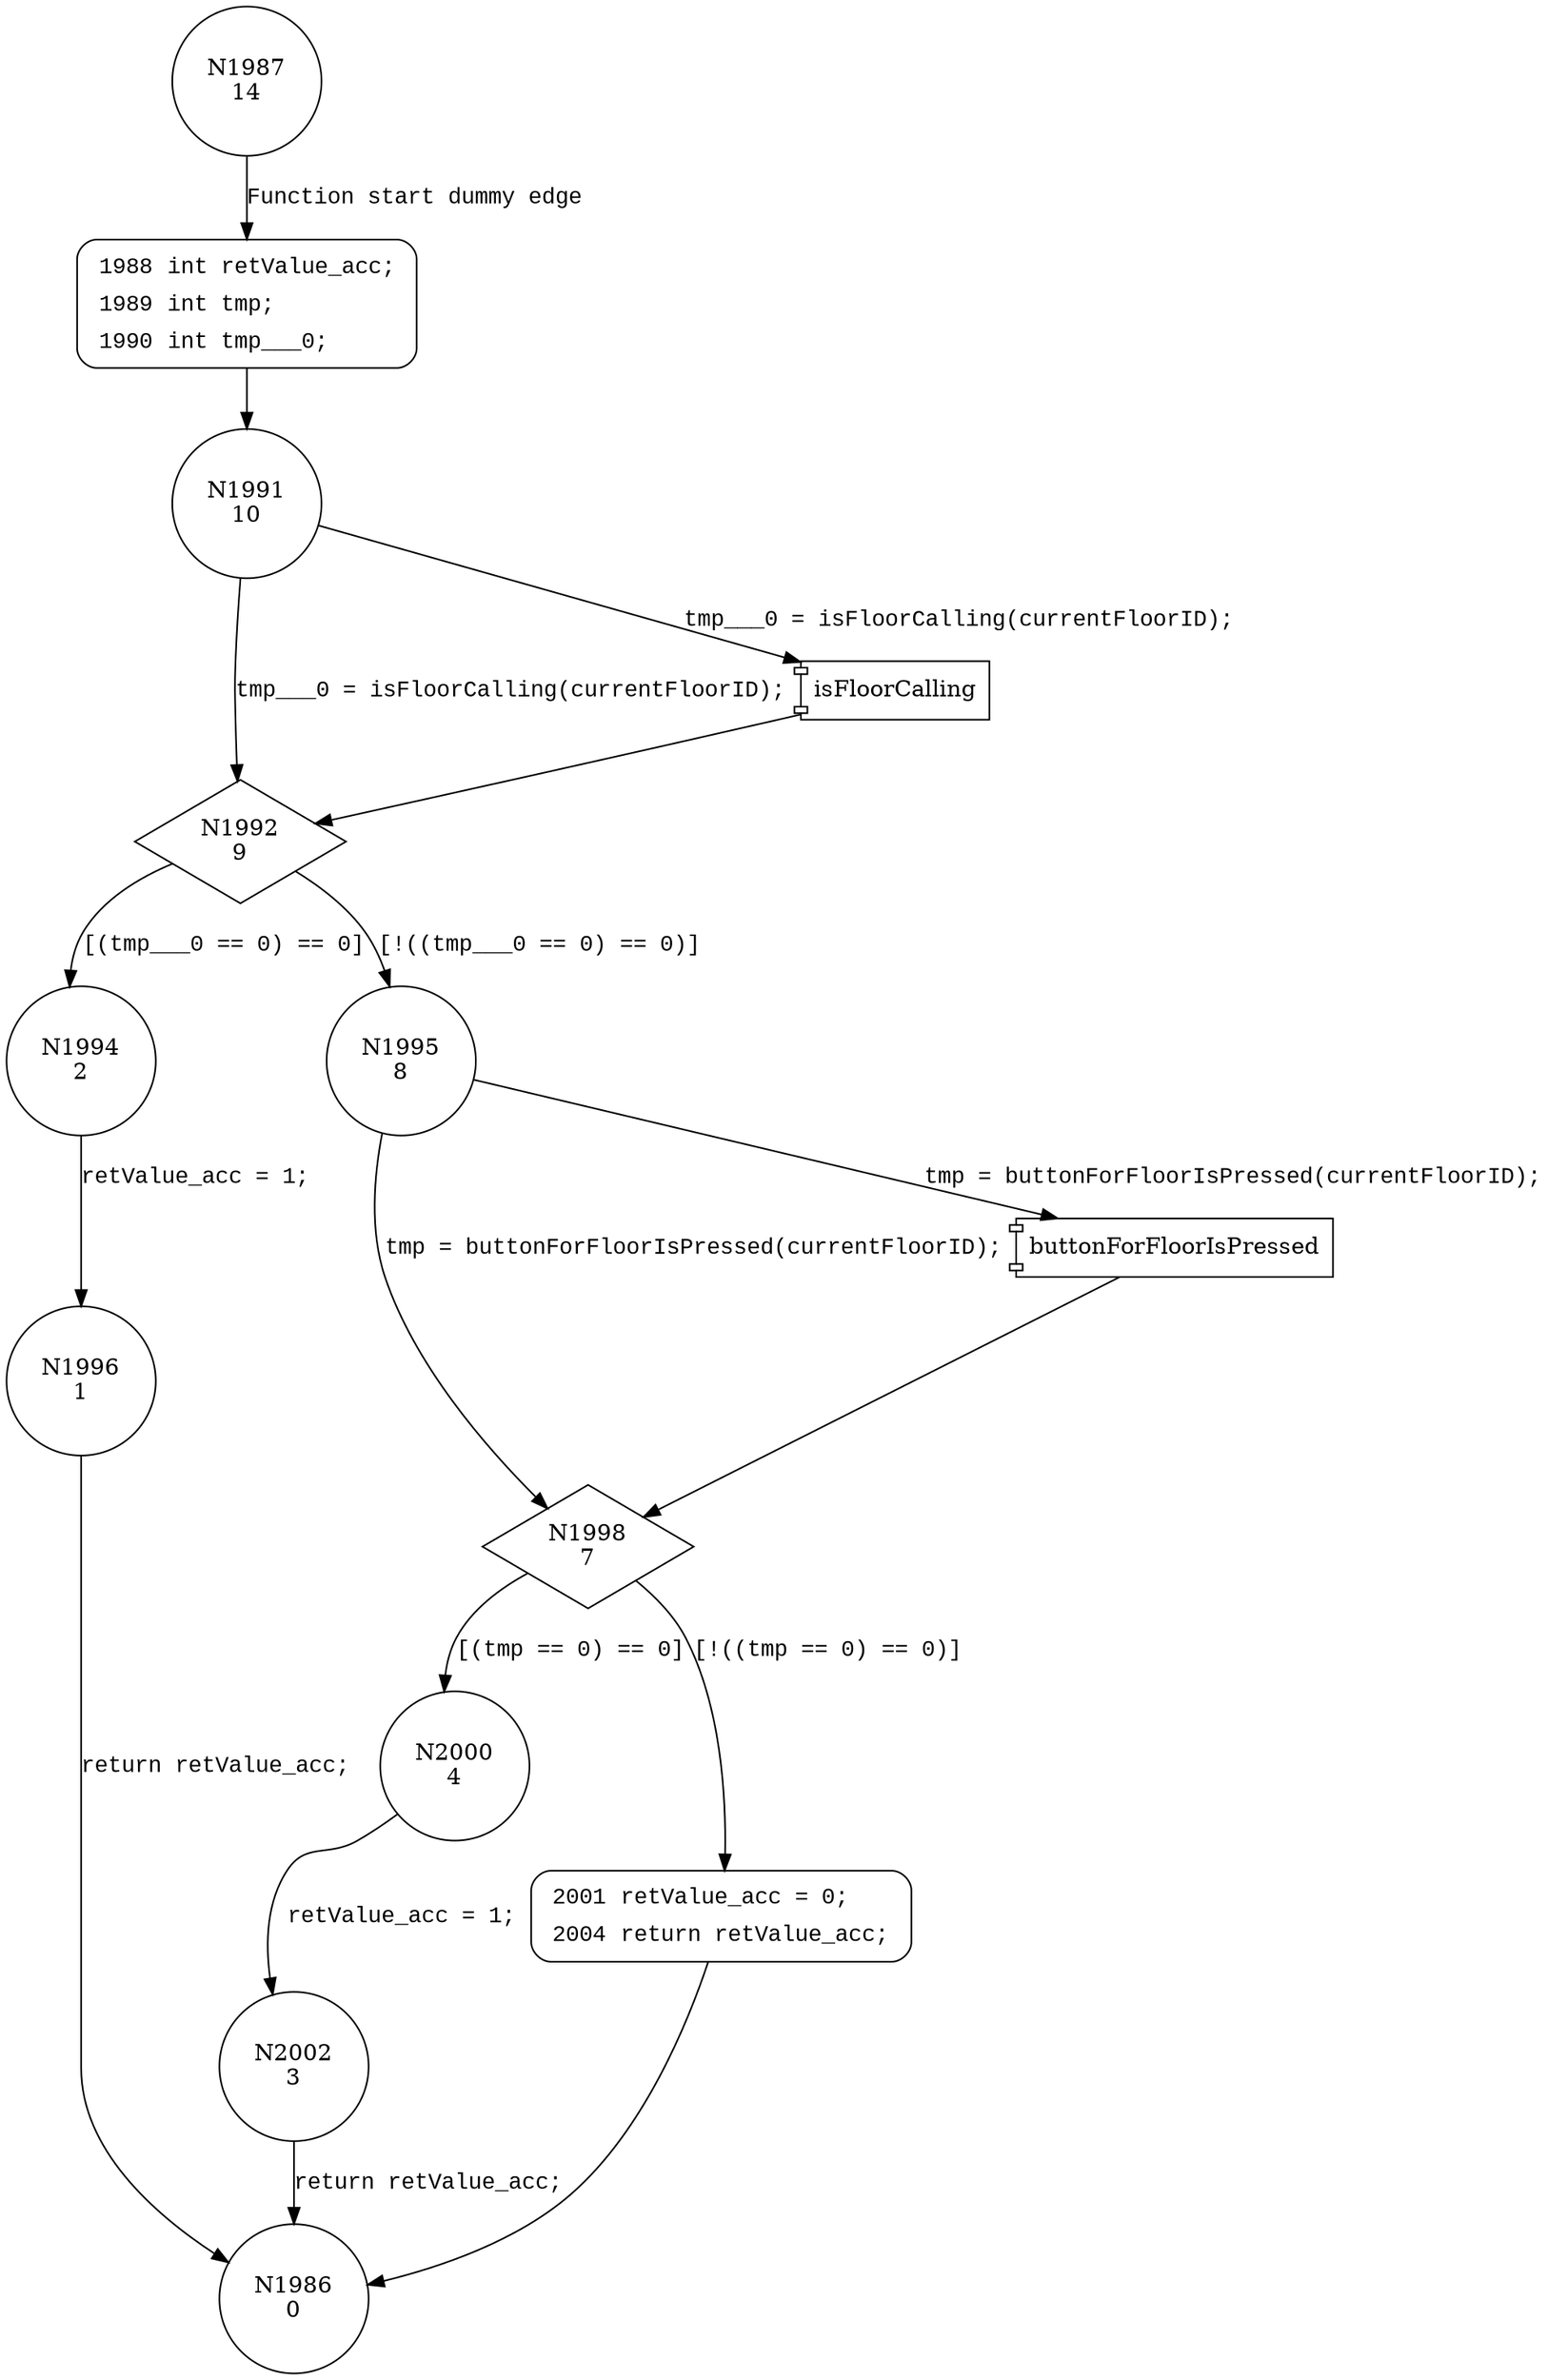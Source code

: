 digraph stopRequestedAtCurrentFloor__wrappee__base {
1987 [shape="circle" label="N1987\n14"]
1988 [shape="circle" label="N1988\n13"]
1991 [shape="circle" label="N1991\n10"]
1992 [shape="diamond" label="N1992\n9"]
1994 [shape="circle" label="N1994\n2"]
1995 [shape="circle" label="N1995\n8"]
1998 [shape="diamond" label="N1998\n7"]
2000 [shape="circle" label="N2000\n4"]
2001 [shape="circle" label="N2001\n6"]
2002 [shape="circle" label="N2002\n3"]
1996 [shape="circle" label="N1996\n1"]
1986 [shape="circle" label="N1986\n0"]
1988 [style="filled,bold" penwidth="1" fillcolor="white" fontname="Courier New" shape="Mrecord" label=<<table border="0" cellborder="0" cellpadding="3" bgcolor="white"><tr><td align="right">1988</td><td align="left">int retValue_acc;</td></tr><tr><td align="right">1989</td><td align="left">int tmp;</td></tr><tr><td align="right">1990</td><td align="left">int tmp___0;</td></tr></table>>]
1988 -> 1991[label=""]
2001 [style="filled,bold" penwidth="1" fillcolor="white" fontname="Courier New" shape="Mrecord" label=<<table border="0" cellborder="0" cellpadding="3" bgcolor="white"><tr><td align="right">2001</td><td align="left">retValue_acc = 0;</td></tr><tr><td align="right">2004</td><td align="left">return retValue_acc;</td></tr></table>>]
2001 -> 1986[label=""]
1987 -> 1988 [label="Function start dummy edge" fontname="Courier New"]
100138 [shape="component" label="isFloorCalling"]
1991 -> 100138 [label="tmp___0 = isFloorCalling(currentFloorID);" fontname="Courier New"]
100138 -> 1992 [label="" fontname="Courier New"]
1991 -> 1992 [label="tmp___0 = isFloorCalling(currentFloorID);" fontname="Courier New"]
1992 -> 1994 [label="[(tmp___0 == 0) == 0]" fontname="Courier New"]
1992 -> 1995 [label="[!((tmp___0 == 0) == 0)]" fontname="Courier New"]
100139 [shape="component" label="buttonForFloorIsPressed"]
1995 -> 100139 [label="tmp = buttonForFloorIsPressed(currentFloorID);" fontname="Courier New"]
100139 -> 1998 [label="" fontname="Courier New"]
1995 -> 1998 [label="tmp = buttonForFloorIsPressed(currentFloorID);" fontname="Courier New"]
1998 -> 2000 [label="[(tmp == 0) == 0]" fontname="Courier New"]
1998 -> 2001 [label="[!((tmp == 0) == 0)]" fontname="Courier New"]
2000 -> 2002 [label="retValue_acc = 1;" fontname="Courier New"]
1994 -> 1996 [label="retValue_acc = 1;" fontname="Courier New"]
2002 -> 1986 [label="return retValue_acc;" fontname="Courier New"]
1996 -> 1986 [label="return retValue_acc;" fontname="Courier New"]
}